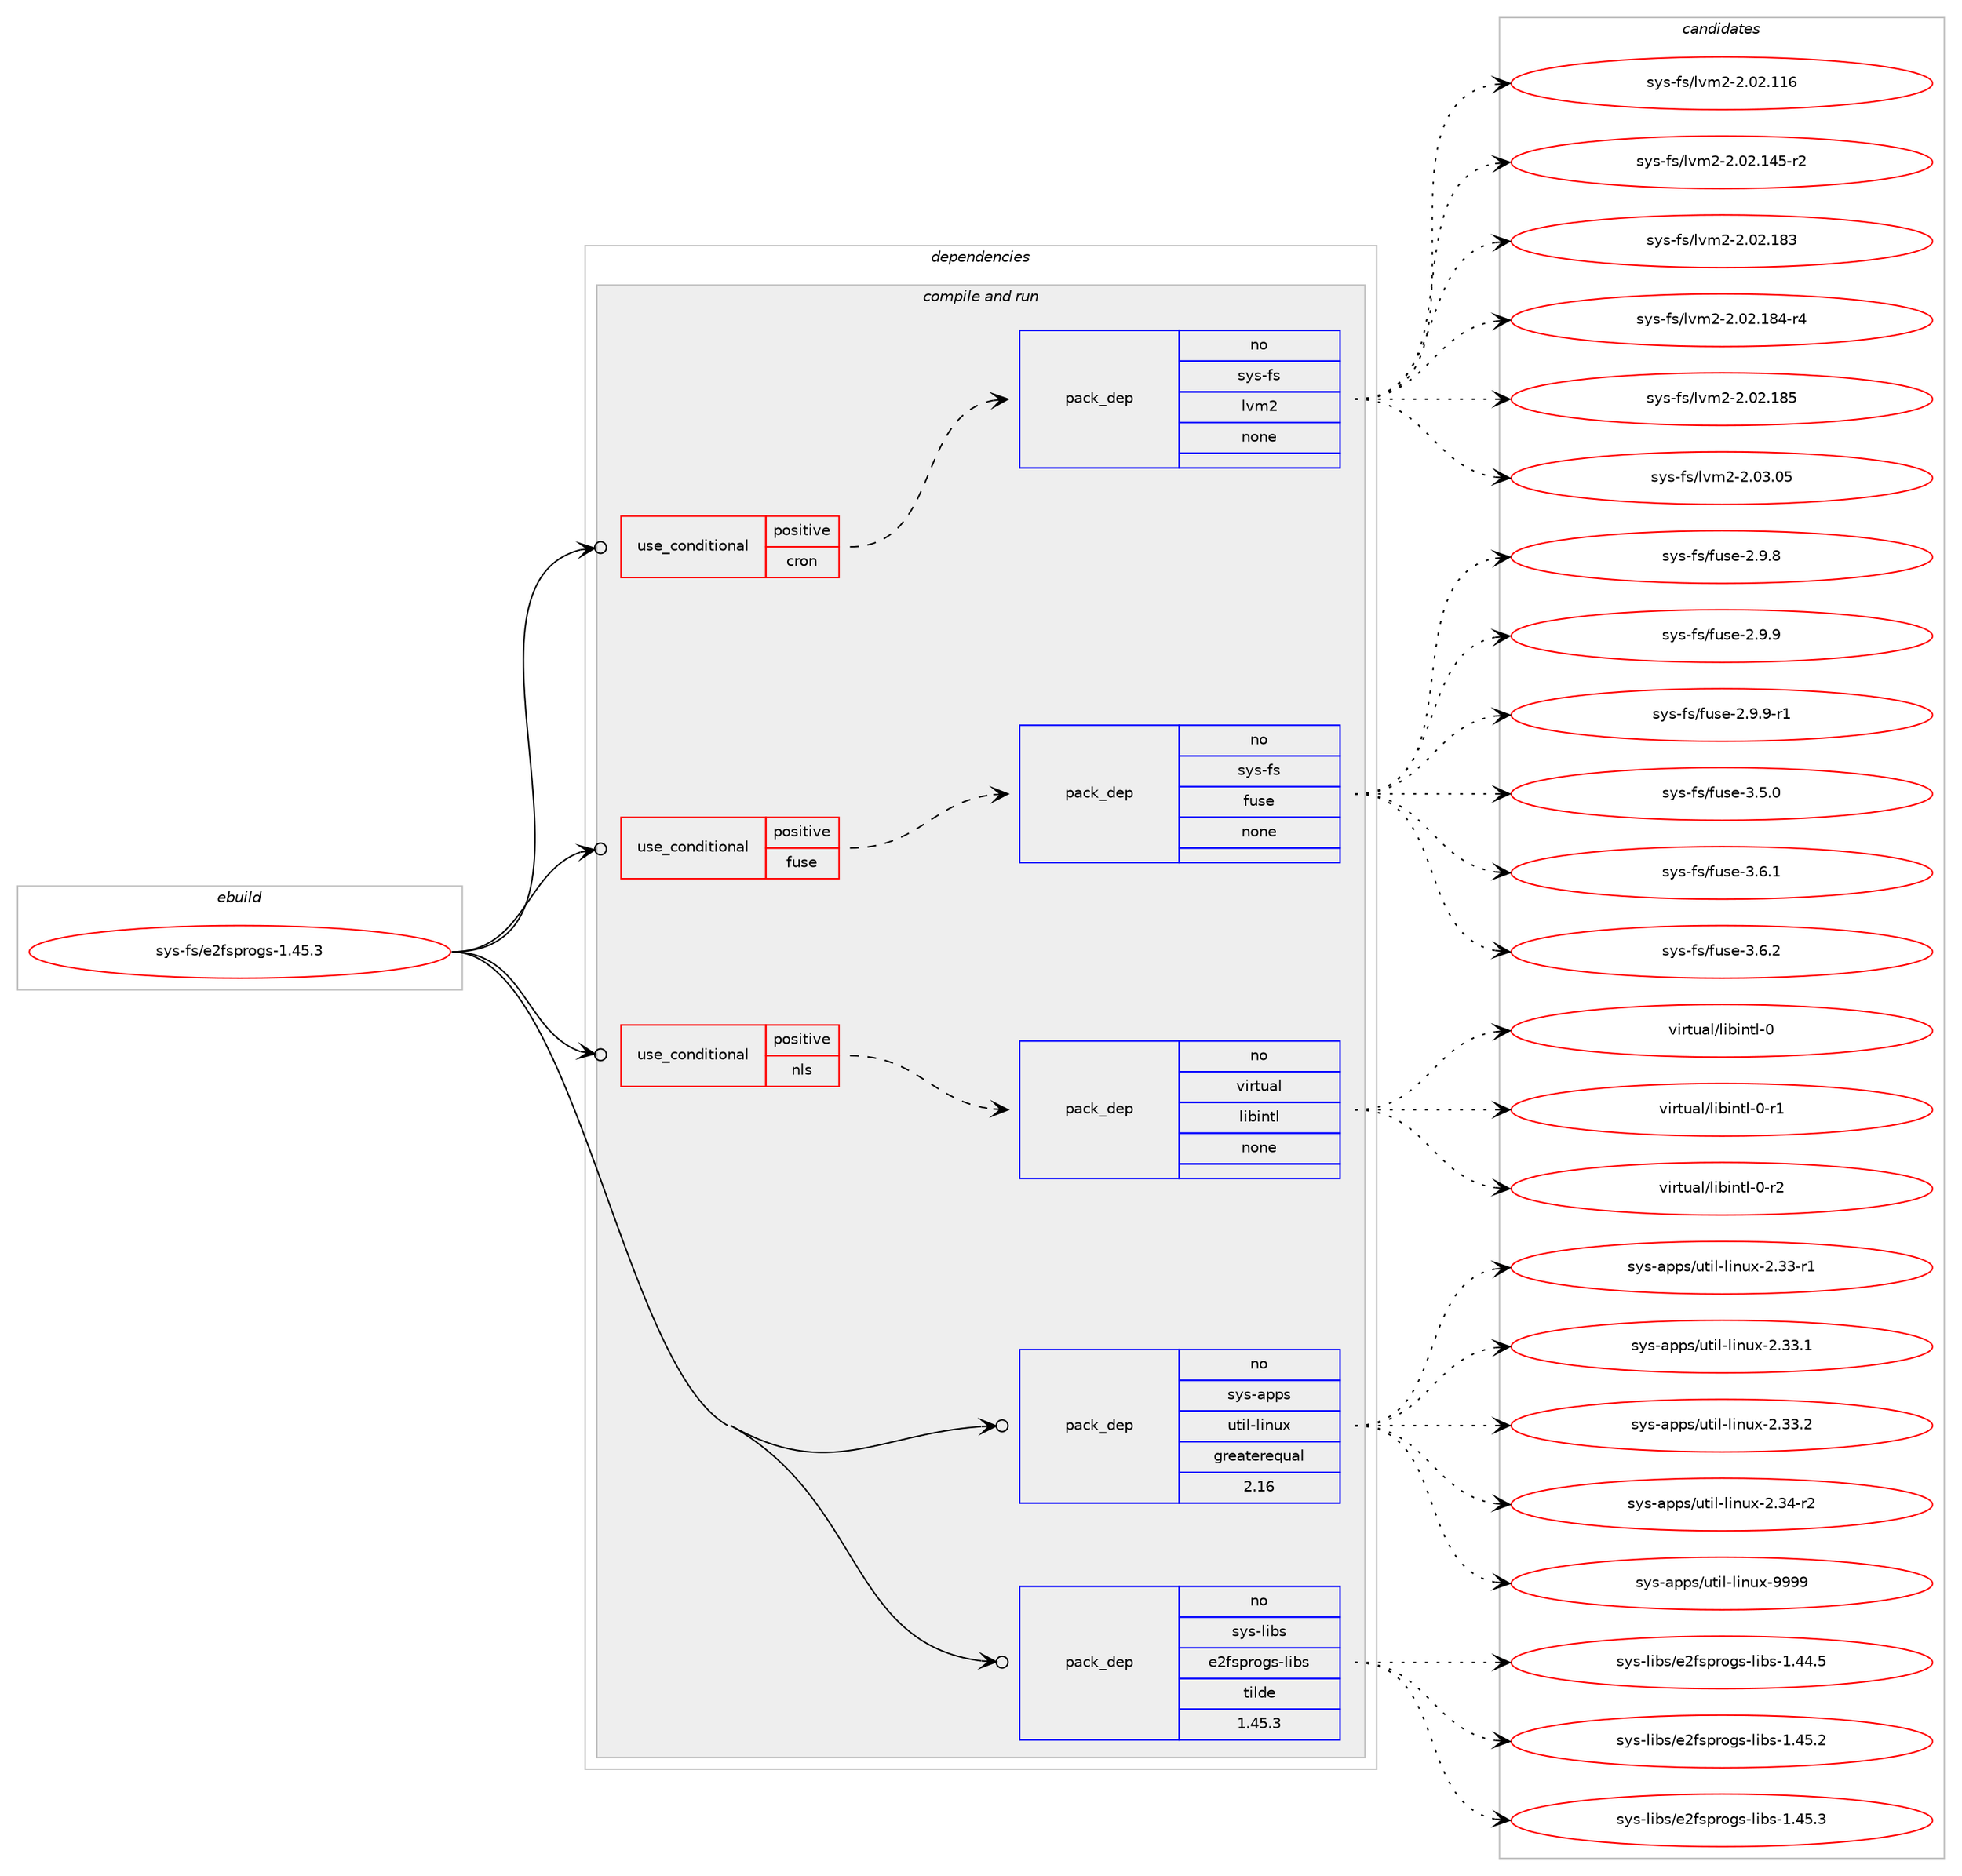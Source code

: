 digraph prolog {

# *************
# Graph options
# *************

newrank=true;
concentrate=true;
compound=true;
graph [rankdir=LR,fontname=Helvetica,fontsize=10,ranksep=1.5];#, ranksep=2.5, nodesep=0.2];
edge  [arrowhead=vee];
node  [fontname=Helvetica,fontsize=10];

# **********
# The ebuild
# **********

subgraph cluster_leftcol {
color=gray;
rank=same;
label=<<i>ebuild</i>>;
id [label="sys-fs/e2fsprogs-1.45.3", color=red, width=4, href="../sys-fs/e2fsprogs-1.45.3.svg"];
}

# ****************
# The dependencies
# ****************

subgraph cluster_midcol {
color=gray;
label=<<i>dependencies</i>>;
subgraph cluster_compile {
fillcolor="#eeeeee";
style=filled;
label=<<i>compile</i>>;
}
subgraph cluster_compileandrun {
fillcolor="#eeeeee";
style=filled;
label=<<i>compile and run</i>>;
subgraph cond233 {
dependency996 [label=<<TABLE BORDER="0" CELLBORDER="1" CELLSPACING="0" CELLPADDING="4"><TR><TD ROWSPAN="3" CELLPADDING="10">use_conditional</TD></TR><TR><TD>positive</TD></TR><TR><TD>cron</TD></TR></TABLE>>, shape=none, color=red];
subgraph pack752 {
dependency997 [label=<<TABLE BORDER="0" CELLBORDER="1" CELLSPACING="0" CELLPADDING="4" WIDTH="220"><TR><TD ROWSPAN="6" CELLPADDING="30">pack_dep</TD></TR><TR><TD WIDTH="110">no</TD></TR><TR><TD>sys-fs</TD></TR><TR><TD>lvm2</TD></TR><TR><TD>none</TD></TR><TR><TD></TD></TR></TABLE>>, shape=none, color=blue];
}
dependency996:e -> dependency997:w [weight=20,style="dashed",arrowhead="vee"];
}
id:e -> dependency996:w [weight=20,style="solid",arrowhead="odotvee"];
subgraph cond234 {
dependency998 [label=<<TABLE BORDER="0" CELLBORDER="1" CELLSPACING="0" CELLPADDING="4"><TR><TD ROWSPAN="3" CELLPADDING="10">use_conditional</TD></TR><TR><TD>positive</TD></TR><TR><TD>fuse</TD></TR></TABLE>>, shape=none, color=red];
subgraph pack753 {
dependency999 [label=<<TABLE BORDER="0" CELLBORDER="1" CELLSPACING="0" CELLPADDING="4" WIDTH="220"><TR><TD ROWSPAN="6" CELLPADDING="30">pack_dep</TD></TR><TR><TD WIDTH="110">no</TD></TR><TR><TD>sys-fs</TD></TR><TR><TD>fuse</TD></TR><TR><TD>none</TD></TR><TR><TD></TD></TR></TABLE>>, shape=none, color=blue];
}
dependency998:e -> dependency999:w [weight=20,style="dashed",arrowhead="vee"];
}
id:e -> dependency998:w [weight=20,style="solid",arrowhead="odotvee"];
subgraph cond235 {
dependency1000 [label=<<TABLE BORDER="0" CELLBORDER="1" CELLSPACING="0" CELLPADDING="4"><TR><TD ROWSPAN="3" CELLPADDING="10">use_conditional</TD></TR><TR><TD>positive</TD></TR><TR><TD>nls</TD></TR></TABLE>>, shape=none, color=red];
subgraph pack754 {
dependency1001 [label=<<TABLE BORDER="0" CELLBORDER="1" CELLSPACING="0" CELLPADDING="4" WIDTH="220"><TR><TD ROWSPAN="6" CELLPADDING="30">pack_dep</TD></TR><TR><TD WIDTH="110">no</TD></TR><TR><TD>virtual</TD></TR><TR><TD>libintl</TD></TR><TR><TD>none</TD></TR><TR><TD></TD></TR></TABLE>>, shape=none, color=blue];
}
dependency1000:e -> dependency1001:w [weight=20,style="dashed",arrowhead="vee"];
}
id:e -> dependency1000:w [weight=20,style="solid",arrowhead="odotvee"];
subgraph pack755 {
dependency1002 [label=<<TABLE BORDER="0" CELLBORDER="1" CELLSPACING="0" CELLPADDING="4" WIDTH="220"><TR><TD ROWSPAN="6" CELLPADDING="30">pack_dep</TD></TR><TR><TD WIDTH="110">no</TD></TR><TR><TD>sys-apps</TD></TR><TR><TD>util-linux</TD></TR><TR><TD>greaterequal</TD></TR><TR><TD>2.16</TD></TR></TABLE>>, shape=none, color=blue];
}
id:e -> dependency1002:w [weight=20,style="solid",arrowhead="odotvee"];
subgraph pack756 {
dependency1003 [label=<<TABLE BORDER="0" CELLBORDER="1" CELLSPACING="0" CELLPADDING="4" WIDTH="220"><TR><TD ROWSPAN="6" CELLPADDING="30">pack_dep</TD></TR><TR><TD WIDTH="110">no</TD></TR><TR><TD>sys-libs</TD></TR><TR><TD>e2fsprogs-libs</TD></TR><TR><TD>tilde</TD></TR><TR><TD>1.45.3</TD></TR></TABLE>>, shape=none, color=blue];
}
id:e -> dependency1003:w [weight=20,style="solid",arrowhead="odotvee"];
}
subgraph cluster_run {
fillcolor="#eeeeee";
style=filled;
label=<<i>run</i>>;
}
}

# **************
# The candidates
# **************

subgraph cluster_choices {
rank=same;
color=gray;
label=<<i>candidates</i>>;

subgraph choice752 {
color=black;
nodesep=1;
choice115121115451021154710811810950455046485046494954 [label="sys-fs/lvm2-2.02.116", color=red, width=4,href="../sys-fs/lvm2-2.02.116.svg"];
choice1151211154510211547108118109504550464850464952534511450 [label="sys-fs/lvm2-2.02.145-r2", color=red, width=4,href="../sys-fs/lvm2-2.02.145-r2.svg"];
choice115121115451021154710811810950455046485046495651 [label="sys-fs/lvm2-2.02.183", color=red, width=4,href="../sys-fs/lvm2-2.02.183.svg"];
choice1151211154510211547108118109504550464850464956524511452 [label="sys-fs/lvm2-2.02.184-r4", color=red, width=4,href="../sys-fs/lvm2-2.02.184-r4.svg"];
choice115121115451021154710811810950455046485046495653 [label="sys-fs/lvm2-2.02.185", color=red, width=4,href="../sys-fs/lvm2-2.02.185.svg"];
choice1151211154510211547108118109504550464851464853 [label="sys-fs/lvm2-2.03.05", color=red, width=4,href="../sys-fs/lvm2-2.03.05.svg"];
dependency997:e -> choice115121115451021154710811810950455046485046494954:w [style=dotted,weight="100"];
dependency997:e -> choice1151211154510211547108118109504550464850464952534511450:w [style=dotted,weight="100"];
dependency997:e -> choice115121115451021154710811810950455046485046495651:w [style=dotted,weight="100"];
dependency997:e -> choice1151211154510211547108118109504550464850464956524511452:w [style=dotted,weight="100"];
dependency997:e -> choice115121115451021154710811810950455046485046495653:w [style=dotted,weight="100"];
dependency997:e -> choice1151211154510211547108118109504550464851464853:w [style=dotted,weight="100"];
}
subgraph choice753 {
color=black;
nodesep=1;
choice1151211154510211547102117115101455046574656 [label="sys-fs/fuse-2.9.8", color=red, width=4,href="../sys-fs/fuse-2.9.8.svg"];
choice1151211154510211547102117115101455046574657 [label="sys-fs/fuse-2.9.9", color=red, width=4,href="../sys-fs/fuse-2.9.9.svg"];
choice11512111545102115471021171151014550465746574511449 [label="sys-fs/fuse-2.9.9-r1", color=red, width=4,href="../sys-fs/fuse-2.9.9-r1.svg"];
choice1151211154510211547102117115101455146534648 [label="sys-fs/fuse-3.5.0", color=red, width=4,href="../sys-fs/fuse-3.5.0.svg"];
choice1151211154510211547102117115101455146544649 [label="sys-fs/fuse-3.6.1", color=red, width=4,href="../sys-fs/fuse-3.6.1.svg"];
choice1151211154510211547102117115101455146544650 [label="sys-fs/fuse-3.6.2", color=red, width=4,href="../sys-fs/fuse-3.6.2.svg"];
dependency999:e -> choice1151211154510211547102117115101455046574656:w [style=dotted,weight="100"];
dependency999:e -> choice1151211154510211547102117115101455046574657:w [style=dotted,weight="100"];
dependency999:e -> choice11512111545102115471021171151014550465746574511449:w [style=dotted,weight="100"];
dependency999:e -> choice1151211154510211547102117115101455146534648:w [style=dotted,weight="100"];
dependency999:e -> choice1151211154510211547102117115101455146544649:w [style=dotted,weight="100"];
dependency999:e -> choice1151211154510211547102117115101455146544650:w [style=dotted,weight="100"];
}
subgraph choice754 {
color=black;
nodesep=1;
choice1181051141161179710847108105981051101161084548 [label="virtual/libintl-0", color=red, width=4,href="../virtual/libintl-0.svg"];
choice11810511411611797108471081059810511011610845484511449 [label="virtual/libintl-0-r1", color=red, width=4,href="../virtual/libintl-0-r1.svg"];
choice11810511411611797108471081059810511011610845484511450 [label="virtual/libintl-0-r2", color=red, width=4,href="../virtual/libintl-0-r2.svg"];
dependency1001:e -> choice1181051141161179710847108105981051101161084548:w [style=dotted,weight="100"];
dependency1001:e -> choice11810511411611797108471081059810511011610845484511449:w [style=dotted,weight="100"];
dependency1001:e -> choice11810511411611797108471081059810511011610845484511450:w [style=dotted,weight="100"];
}
subgraph choice755 {
color=black;
nodesep=1;
choice1151211154597112112115471171161051084510810511011712045504651514511449 [label="sys-apps/util-linux-2.33-r1", color=red, width=4,href="../sys-apps/util-linux-2.33-r1.svg"];
choice1151211154597112112115471171161051084510810511011712045504651514649 [label="sys-apps/util-linux-2.33.1", color=red, width=4,href="../sys-apps/util-linux-2.33.1.svg"];
choice1151211154597112112115471171161051084510810511011712045504651514650 [label="sys-apps/util-linux-2.33.2", color=red, width=4,href="../sys-apps/util-linux-2.33.2.svg"];
choice1151211154597112112115471171161051084510810511011712045504651524511450 [label="sys-apps/util-linux-2.34-r2", color=red, width=4,href="../sys-apps/util-linux-2.34-r2.svg"];
choice115121115459711211211547117116105108451081051101171204557575757 [label="sys-apps/util-linux-9999", color=red, width=4,href="../sys-apps/util-linux-9999.svg"];
dependency1002:e -> choice1151211154597112112115471171161051084510810511011712045504651514511449:w [style=dotted,weight="100"];
dependency1002:e -> choice1151211154597112112115471171161051084510810511011712045504651514649:w [style=dotted,weight="100"];
dependency1002:e -> choice1151211154597112112115471171161051084510810511011712045504651514650:w [style=dotted,weight="100"];
dependency1002:e -> choice1151211154597112112115471171161051084510810511011712045504651524511450:w [style=dotted,weight="100"];
dependency1002:e -> choice115121115459711211211547117116105108451081051101171204557575757:w [style=dotted,weight="100"];
}
subgraph choice756 {
color=black;
nodesep=1;
choice11512111545108105981154710150102115112114111103115451081059811545494652524653 [label="sys-libs/e2fsprogs-libs-1.44.5", color=red, width=4,href="../sys-libs/e2fsprogs-libs-1.44.5.svg"];
choice11512111545108105981154710150102115112114111103115451081059811545494652534650 [label="sys-libs/e2fsprogs-libs-1.45.2", color=red, width=4,href="../sys-libs/e2fsprogs-libs-1.45.2.svg"];
choice11512111545108105981154710150102115112114111103115451081059811545494652534651 [label="sys-libs/e2fsprogs-libs-1.45.3", color=red, width=4,href="../sys-libs/e2fsprogs-libs-1.45.3.svg"];
dependency1003:e -> choice11512111545108105981154710150102115112114111103115451081059811545494652524653:w [style=dotted,weight="100"];
dependency1003:e -> choice11512111545108105981154710150102115112114111103115451081059811545494652534650:w [style=dotted,weight="100"];
dependency1003:e -> choice11512111545108105981154710150102115112114111103115451081059811545494652534651:w [style=dotted,weight="100"];
}
}

}
